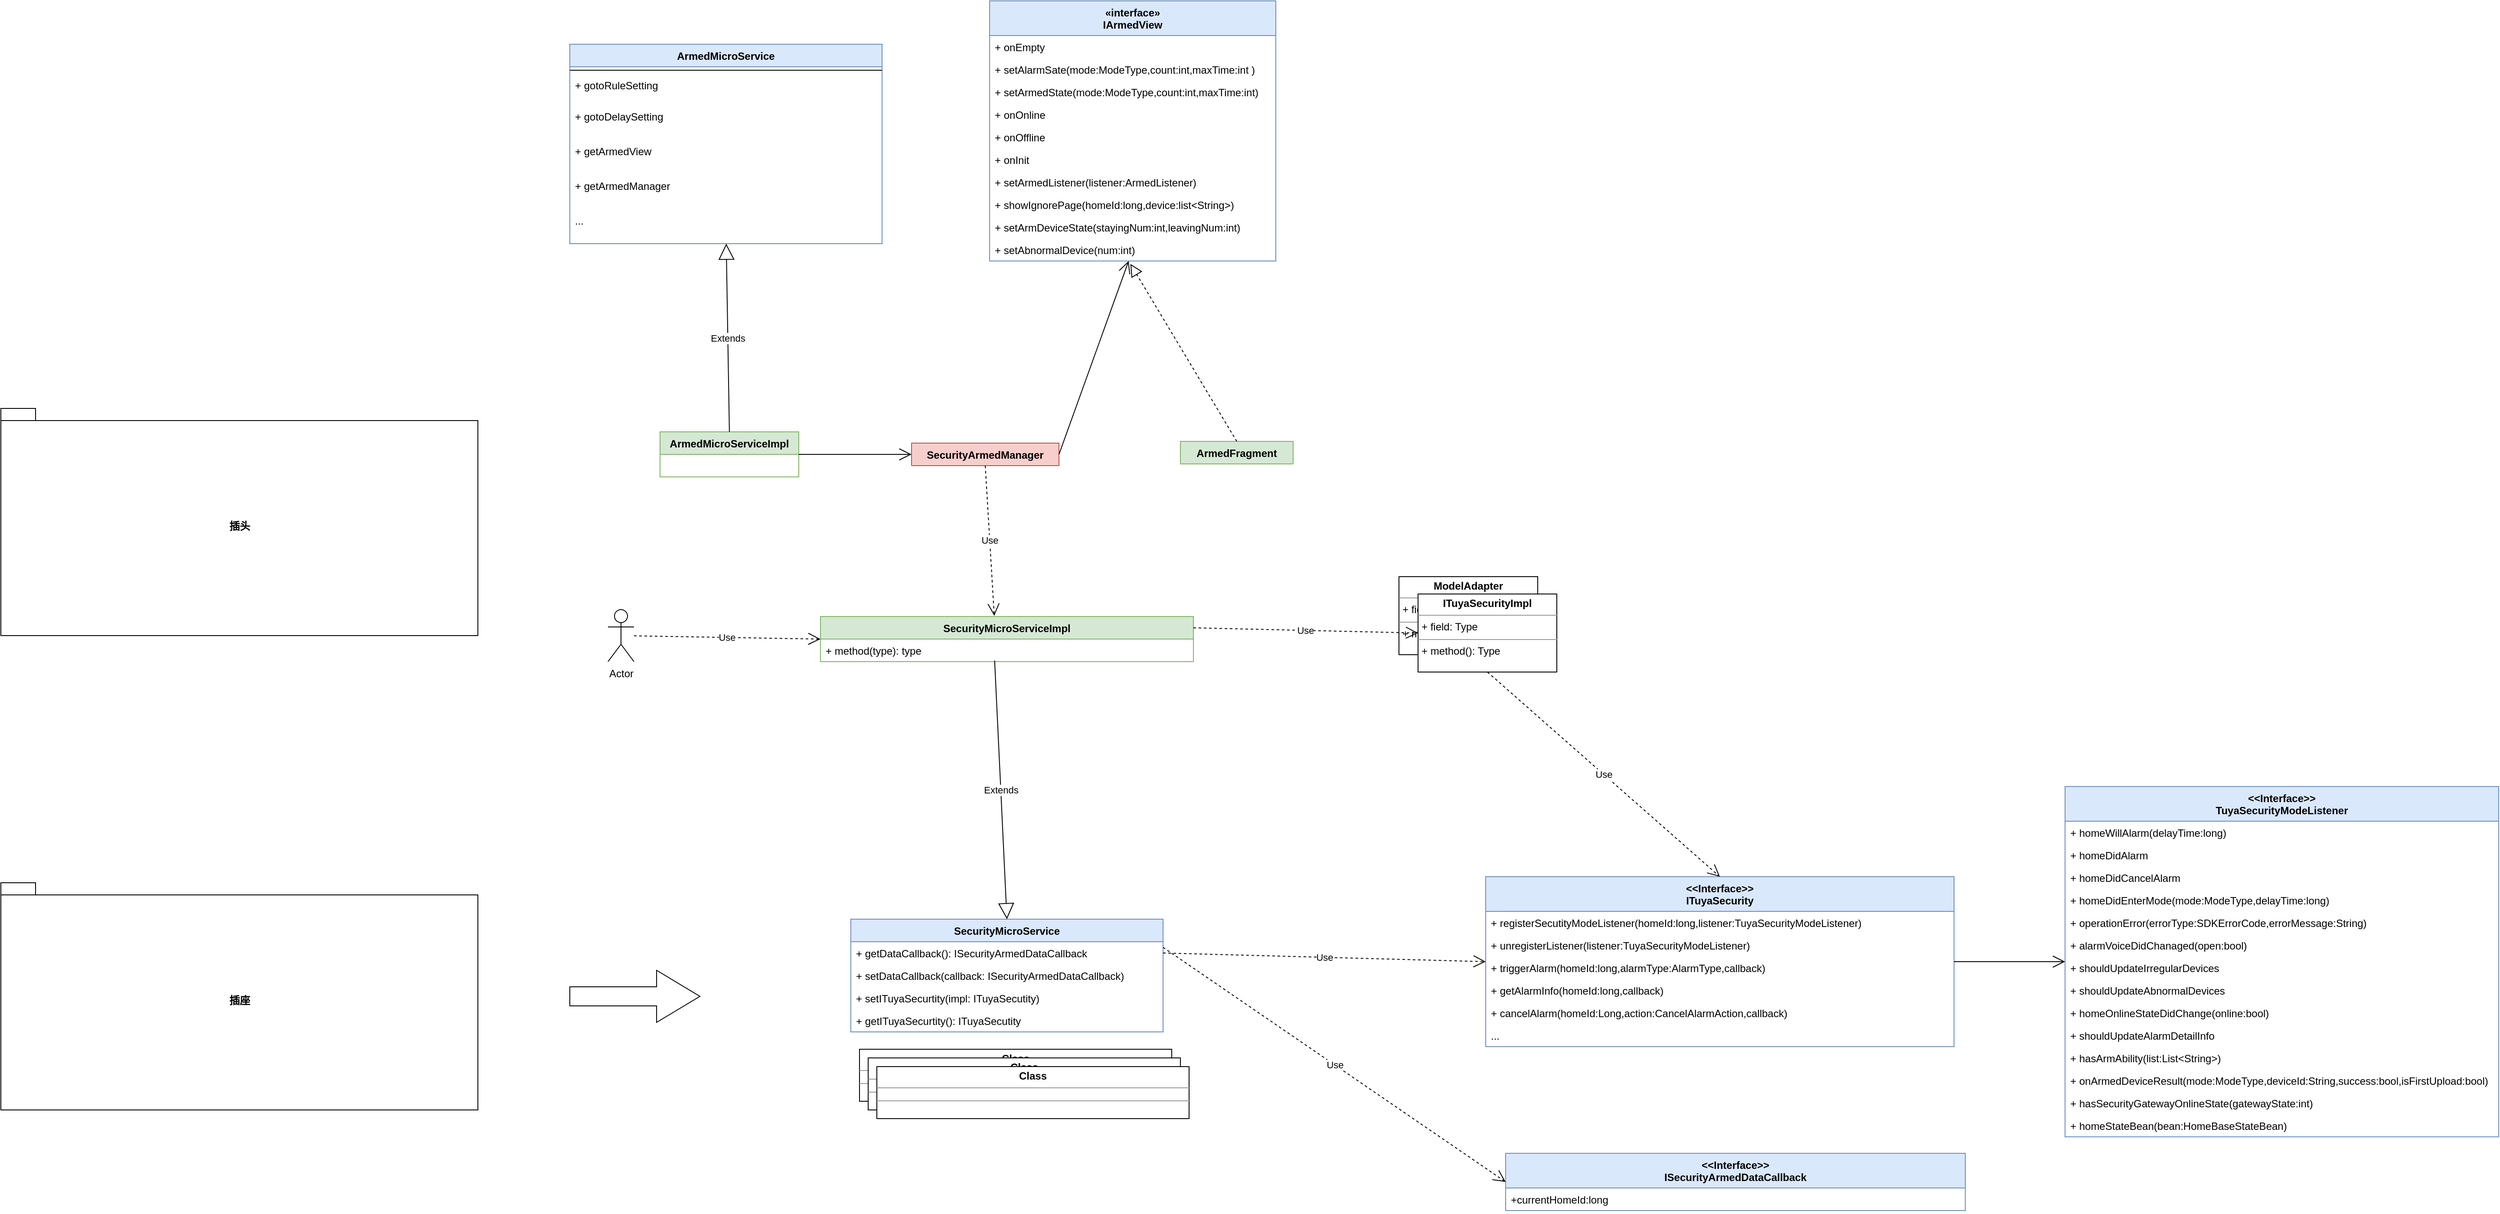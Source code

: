 <mxfile version="15.9.4" type="github"><diagram id="C5RBs43oDa-KdzZeNtuy" name="Page-1"><mxGraphModel dx="5157" dy="-37" grid="1" gridSize="10" guides="1" tooltips="1" connect="1" arrows="1" fold="1" page="1" pageScale="1" pageWidth="827" pageHeight="1169" math="0" shadow="0"><root><mxCell id="WIyWlLk6GJQsqaUBKTNV-0"/><mxCell id="WIyWlLk6GJQsqaUBKTNV-1" parent="WIyWlLk6GJQsqaUBKTNV-0"/><mxCell id="w49pAxF8M9OPk1wEsKyt-19" value="&lt;&lt;Interface&gt;&gt;&#10;ISecurityArmedDataCallback" style="swimlane;fontStyle=1;align=center;verticalAlign=top;childLayout=stackLayout;horizontal=1;startSize=40;horizontalStack=0;resizeParent=1;resizeParentMax=0;resizeLast=0;collapsible=1;marginBottom=0;fillColor=#dae8fc;strokeColor=#6c8ebf;" vertex="1" parent="WIyWlLk6GJQsqaUBKTNV-1"><mxGeometry x="-935" y="2499" width="530" height="66" as="geometry"/></mxCell><mxCell id="w49pAxF8M9OPk1wEsKyt-22" value="+currentHomeId:long" style="text;strokeColor=none;fillColor=none;align=left;verticalAlign=top;spacingLeft=4;spacingRight=4;overflow=hidden;rotatable=0;points=[[0,0.5],[1,0.5]];portConstraint=eastwest;" vertex="1" parent="w49pAxF8M9OPk1wEsKyt-19"><mxGeometry y="40" width="530" height="26" as="geometry"/></mxCell><mxCell id="w49pAxF8M9OPk1wEsKyt-23" value="SecurityMicroService" style="swimlane;fontStyle=1;align=center;verticalAlign=top;childLayout=stackLayout;horizontal=1;startSize=26;horizontalStack=0;resizeParent=1;resizeParentMax=0;resizeLast=0;collapsible=1;marginBottom=0;fillColor=#dae8fc;strokeColor=#6c8ebf;" vertex="1" parent="WIyWlLk6GJQsqaUBKTNV-1"><mxGeometry x="-1690" y="2229" width="360" height="130" as="geometry"/></mxCell><mxCell id="w49pAxF8M9OPk1wEsKyt-26" value="+ getDataCallback(): ISecurityArmedDataCallback" style="text;strokeColor=none;fillColor=none;align=left;verticalAlign=top;spacingLeft=4;spacingRight=4;overflow=hidden;rotatable=0;points=[[0,0.5],[1,0.5]];portConstraint=eastwest;" vertex="1" parent="w49pAxF8M9OPk1wEsKyt-23"><mxGeometry y="26" width="360" height="26" as="geometry"/></mxCell><mxCell id="w49pAxF8M9OPk1wEsKyt-30" value="+ setDataCallback(callback: ISecurityArmedDataCallback)" style="text;strokeColor=none;fillColor=none;align=left;verticalAlign=top;spacingLeft=4;spacingRight=4;overflow=hidden;rotatable=0;points=[[0,0.5],[1,0.5]];portConstraint=eastwest;" vertex="1" parent="w49pAxF8M9OPk1wEsKyt-23"><mxGeometry y="52" width="360" height="26" as="geometry"/></mxCell><mxCell id="w49pAxF8M9OPk1wEsKyt-31" value="+ setITuyaSecurtity(impl: ITuyaSecutity)" style="text;strokeColor=none;fillColor=none;align=left;verticalAlign=top;spacingLeft=4;spacingRight=4;overflow=hidden;rotatable=0;points=[[0,0.5],[1,0.5]];portConstraint=eastwest;" vertex="1" parent="w49pAxF8M9OPk1wEsKyt-23"><mxGeometry y="78" width="360" height="26" as="geometry"/></mxCell><mxCell id="w49pAxF8M9OPk1wEsKyt-40" value="+ getITuyaSecurtity(): ITuyaSecutity" style="text;strokeColor=none;fillColor=none;align=left;verticalAlign=top;spacingLeft=4;spacingRight=4;overflow=hidden;rotatable=0;points=[[0,0.5],[1,0.5]];portConstraint=eastwest;" vertex="1" parent="w49pAxF8M9OPk1wEsKyt-23"><mxGeometry y="104" width="360" height="26" as="geometry"/></mxCell><mxCell id="w49pAxF8M9OPk1wEsKyt-27" value="Use" style="endArrow=open;endSize=12;dashed=1;html=1;rounded=0;exitX=1;exitY=0.25;exitDx=0;exitDy=0;entryX=0;entryY=0.5;entryDx=0;entryDy=0;" edge="1" parent="WIyWlLk6GJQsqaUBKTNV-1" source="w49pAxF8M9OPk1wEsKyt-23" target="w49pAxF8M9OPk1wEsKyt-19"><mxGeometry width="160" relative="1" as="geometry"><mxPoint x="-915" y="2300.0" as="sourcePoint"/><mxPoint x="-605" y="2262" as="targetPoint"/></mxGeometry></mxCell><mxCell id="w49pAxF8M9OPk1wEsKyt-28" value="Use" style="endArrow=open;endSize=12;dashed=1;html=1;rounded=0;exitX=1;exitY=0.5;exitDx=0;exitDy=0;entryX=0;entryY=0.5;entryDx=0;entryDy=0;" edge="1" parent="WIyWlLk6GJQsqaUBKTNV-1" source="w49pAxF8M9OPk1wEsKyt-26" target="w49pAxF8M9OPk1wEsKyt-33"><mxGeometry width="160" relative="1" as="geometry"><mxPoint x="-915" y="2300.0" as="sourcePoint"/><mxPoint x="-915" y="2379" as="targetPoint"/></mxGeometry></mxCell><mxCell id="w49pAxF8M9OPk1wEsKyt-33" value="&lt;&lt;Interface&gt;&gt;&#10;ITuyaSecurity" style="swimlane;fontStyle=1;align=center;verticalAlign=top;childLayout=stackLayout;horizontal=1;startSize=40;horizontalStack=0;resizeParent=1;resizeParentMax=0;resizeLast=0;collapsible=1;marginBottom=0;labelBackgroundColor=none;fontSize=12;fillColor=#dae8fc;strokeColor=#6c8ebf;" vertex="1" parent="WIyWlLk6GJQsqaUBKTNV-1"><mxGeometry x="-958" y="2180" width="540" height="196" as="geometry"><mxRectangle x="-900" y="1740" width="220" height="70" as="alternateBounds"/></mxGeometry></mxCell><mxCell id="w49pAxF8M9OPk1wEsKyt-34" value="+ registerSecutityModeListener(homeId:long,listener:TuyaSecurityModeListener)" style="text;strokeColor=none;fillColor=none;align=left;verticalAlign=top;spacingLeft=4;spacingRight=4;overflow=hidden;rotatable=0;points=[[0,0.5],[1,0.5]];portConstraint=eastwest;labelBackgroundColor=none;fontSize=12;fontColor=default;" vertex="1" parent="w49pAxF8M9OPk1wEsKyt-33"><mxGeometry y="40" width="540" height="26" as="geometry"/></mxCell><mxCell id="w49pAxF8M9OPk1wEsKyt-35" value="+ unregisterListener(listener:TuyaSecurityModeListener)" style="text;strokeColor=none;fillColor=none;align=left;verticalAlign=top;spacingLeft=4;spacingRight=4;overflow=hidden;rotatable=0;points=[[0,0.5],[1,0.5]];portConstraint=eastwest;labelBackgroundColor=none;fontSize=12;fontColor=default;" vertex="1" parent="w49pAxF8M9OPk1wEsKyt-33"><mxGeometry y="66" width="540" height="26" as="geometry"/></mxCell><mxCell id="w49pAxF8M9OPk1wEsKyt-36" value="+ triggerAlarm(homeId:long,alarmType:AlarmType,callback)" style="text;strokeColor=none;fillColor=none;align=left;verticalAlign=top;spacingLeft=4;spacingRight=4;overflow=hidden;rotatable=0;points=[[0,0.5],[1,0.5]];portConstraint=eastwest;labelBackgroundColor=none;fontSize=12;fontColor=default;" vertex="1" parent="w49pAxF8M9OPk1wEsKyt-33"><mxGeometry y="92" width="540" height="26" as="geometry"/></mxCell><mxCell id="w49pAxF8M9OPk1wEsKyt-37" value="+ getAlarmInfo(homeId:long,callback)" style="text;strokeColor=none;fillColor=none;align=left;verticalAlign=top;spacingLeft=4;spacingRight=4;overflow=hidden;rotatable=0;points=[[0,0.5],[1,0.5]];portConstraint=eastwest;labelBackgroundColor=none;fontSize=12;fontColor=default;" vertex="1" parent="w49pAxF8M9OPk1wEsKyt-33"><mxGeometry y="118" width="540" height="26" as="geometry"/></mxCell><mxCell id="w49pAxF8M9OPk1wEsKyt-38" value="+ cancelAlarm(homeId:Long,action:CancelAlarmAction,callback)" style="text;strokeColor=none;fillColor=none;align=left;verticalAlign=top;spacingLeft=4;spacingRight=4;overflow=hidden;rotatable=0;points=[[0,0.5],[1,0.5]];portConstraint=eastwest;labelBackgroundColor=none;fontSize=12;fontColor=default;" vertex="1" parent="w49pAxF8M9OPk1wEsKyt-33"><mxGeometry y="144" width="540" height="26" as="geometry"/></mxCell><mxCell id="w49pAxF8M9OPk1wEsKyt-39" value="..." style="text;strokeColor=none;fillColor=none;align=left;verticalAlign=top;spacingLeft=4;spacingRight=4;overflow=hidden;rotatable=0;points=[[0,0.5],[1,0.5]];portConstraint=eastwest;labelBackgroundColor=none;fontSize=12;fontColor=default;" vertex="1" parent="w49pAxF8M9OPk1wEsKyt-33"><mxGeometry y="170" width="540" height="26" as="geometry"/></mxCell><mxCell id="w49pAxF8M9OPk1wEsKyt-41" value="&lt;p style=&quot;margin:0px;margin-top:4px;text-align:center;&quot;&gt;&lt;b&gt;Class&lt;/b&gt;&lt;/p&gt;&lt;hr size=&quot;1&quot;/&gt;&lt;div style=&quot;height:2px;&quot;&gt;&lt;/div&gt;&lt;hr size=&quot;1&quot;/&gt;&lt;div style=&quot;height:2px;&quot;&gt;&lt;/div&gt;" style="verticalAlign=top;align=left;overflow=fill;fontSize=12;fontFamily=Helvetica;html=1;" vertex="1" parent="WIyWlLk6GJQsqaUBKTNV-1"><mxGeometry x="-1680" y="2379" width="360" height="60" as="geometry"/></mxCell><mxCell id="w49pAxF8M9OPk1wEsKyt-42" value="&lt;p style=&quot;margin:0px;margin-top:4px;text-align:center;&quot;&gt;&lt;b&gt;Class&lt;/b&gt;&lt;/p&gt;&lt;hr size=&quot;1&quot;/&gt;&lt;div style=&quot;height:2px;&quot;&gt;&lt;/div&gt;&lt;hr size=&quot;1&quot;/&gt;&lt;div style=&quot;height:2px;&quot;&gt;&lt;/div&gt;" style="verticalAlign=top;align=left;overflow=fill;fontSize=12;fontFamily=Helvetica;html=1;" vertex="1" parent="WIyWlLk6GJQsqaUBKTNV-1"><mxGeometry x="-1670" y="2389" width="360" height="60" as="geometry"/></mxCell><mxCell id="w49pAxF8M9OPk1wEsKyt-43" value="&lt;p style=&quot;margin:0px;margin-top:4px;text-align:center;&quot;&gt;&lt;b&gt;Class&lt;/b&gt;&lt;/p&gt;&lt;hr size=&quot;1&quot;/&gt;&lt;div style=&quot;height:2px;&quot;&gt;&lt;/div&gt;&lt;hr size=&quot;1&quot;/&gt;&lt;div style=&quot;height:2px;&quot;&gt;&lt;/div&gt;" style="verticalAlign=top;align=left;overflow=fill;fontSize=12;fontFamily=Helvetica;html=1;" vertex="1" parent="WIyWlLk6GJQsqaUBKTNV-1"><mxGeometry x="-1660" y="2399" width="360" height="60" as="geometry"/></mxCell><mxCell id="w49pAxF8M9OPk1wEsKyt-45" value="&lt;&lt;Interface&gt;&gt;&#10;TuyaSecurityModeListener" style="swimlane;fontStyle=1;align=center;verticalAlign=top;childLayout=stackLayout;horizontal=1;startSize=40;horizontalStack=0;resizeParent=1;resizeParentMax=0;resizeLast=0;collapsible=1;marginBottom=0;labelBackgroundColor=none;fontSize=12;fillColor=#dae8fc;strokeColor=#6c8ebf;" vertex="1" parent="WIyWlLk6GJQsqaUBKTNV-1"><mxGeometry x="-290" y="2076" width="500" height="404" as="geometry"><mxRectangle x="-215" y="2267" width="190" height="40" as="alternateBounds"/></mxGeometry></mxCell><mxCell id="w49pAxF8M9OPk1wEsKyt-46" value="+ homeWillAlarm(delayTime:long)" style="text;strokeColor=none;fillColor=none;align=left;verticalAlign=top;spacingLeft=4;spacingRight=4;overflow=hidden;rotatable=0;points=[[0,0.5],[1,0.5]];portConstraint=eastwest;labelBackgroundColor=none;fontSize=12;fontColor=default;" vertex="1" parent="w49pAxF8M9OPk1wEsKyt-45"><mxGeometry y="40" width="500" height="26" as="geometry"/></mxCell><mxCell id="w49pAxF8M9OPk1wEsKyt-47" value="+ homeDidAlarm&#10;" style="text;strokeColor=none;fillColor=none;align=left;verticalAlign=top;spacingLeft=4;spacingRight=4;overflow=hidden;rotatable=0;points=[[0,0.5],[1,0.5]];portConstraint=eastwest;labelBackgroundColor=none;fontSize=12;fontColor=default;" vertex="1" parent="w49pAxF8M9OPk1wEsKyt-45"><mxGeometry y="66" width="500" height="26" as="geometry"/></mxCell><mxCell id="w49pAxF8M9OPk1wEsKyt-48" value="+ homeDidCancelAlarm" style="text;strokeColor=none;fillColor=none;align=left;verticalAlign=top;spacingLeft=4;spacingRight=4;overflow=hidden;rotatable=0;points=[[0,0.5],[1,0.5]];portConstraint=eastwest;labelBackgroundColor=none;fontSize=12;fontColor=default;" vertex="1" parent="w49pAxF8M9OPk1wEsKyt-45"><mxGeometry y="92" width="500" height="26" as="geometry"/></mxCell><mxCell id="w49pAxF8M9OPk1wEsKyt-49" value="+ homeDidEnterMode(mode:ModeType,delayTime:long)" style="text;strokeColor=none;fillColor=none;align=left;verticalAlign=top;spacingLeft=4;spacingRight=4;overflow=hidden;rotatable=0;points=[[0,0.5],[1,0.5]];portConstraint=eastwest;labelBackgroundColor=none;fontSize=12;fontColor=default;" vertex="1" parent="w49pAxF8M9OPk1wEsKyt-45"><mxGeometry y="118" width="500" height="26" as="geometry"/></mxCell><mxCell id="w49pAxF8M9OPk1wEsKyt-50" value="+ operationError(errorType:SDKErrorCode,errorMessage:String)" style="text;strokeColor=none;fillColor=none;align=left;verticalAlign=top;spacingLeft=4;spacingRight=4;overflow=hidden;rotatable=0;points=[[0,0.5],[1,0.5]];portConstraint=eastwest;labelBackgroundColor=none;fontSize=12;fontColor=default;" vertex="1" parent="w49pAxF8M9OPk1wEsKyt-45"><mxGeometry y="144" width="500" height="26" as="geometry"/></mxCell><mxCell id="w49pAxF8M9OPk1wEsKyt-51" value="+ alarmVoiceDidChanaged(open:bool)" style="text;strokeColor=none;fillColor=none;align=left;verticalAlign=top;spacingLeft=4;spacingRight=4;overflow=hidden;rotatable=0;points=[[0,0.5],[1,0.5]];portConstraint=eastwest;labelBackgroundColor=none;fontSize=12;fontColor=default;" vertex="1" parent="w49pAxF8M9OPk1wEsKyt-45"><mxGeometry y="170" width="500" height="26" as="geometry"/></mxCell><mxCell id="w49pAxF8M9OPk1wEsKyt-52" value="+ shouldUpdateIrregularDevices" style="text;strokeColor=none;fillColor=none;align=left;verticalAlign=top;spacingLeft=4;spacingRight=4;overflow=hidden;rotatable=0;points=[[0,0.5],[1,0.5]];portConstraint=eastwest;labelBackgroundColor=none;fontSize=12;fontColor=default;" vertex="1" parent="w49pAxF8M9OPk1wEsKyt-45"><mxGeometry y="196" width="500" height="26" as="geometry"/></mxCell><mxCell id="w49pAxF8M9OPk1wEsKyt-53" value="+ shouldUpdateAbnormalDevices" style="text;strokeColor=none;fillColor=none;align=left;verticalAlign=top;spacingLeft=4;spacingRight=4;overflow=hidden;rotatable=0;points=[[0,0.5],[1,0.5]];portConstraint=eastwest;labelBackgroundColor=none;fontSize=12;fontColor=default;" vertex="1" parent="w49pAxF8M9OPk1wEsKyt-45"><mxGeometry y="222" width="500" height="26" as="geometry"/></mxCell><mxCell id="w49pAxF8M9OPk1wEsKyt-54" value="+ homeOnlineStateDidChange(online:bool)" style="text;strokeColor=none;fillColor=none;align=left;verticalAlign=top;spacingLeft=4;spacingRight=4;overflow=hidden;rotatable=0;points=[[0,0.5],[1,0.5]];portConstraint=eastwest;labelBackgroundColor=none;fontSize=12;fontColor=default;" vertex="1" parent="w49pAxF8M9OPk1wEsKyt-45"><mxGeometry y="248" width="500" height="26" as="geometry"/></mxCell><mxCell id="w49pAxF8M9OPk1wEsKyt-55" value="+ shouldUpdateAlarmDetailInfo" style="text;strokeColor=none;fillColor=none;align=left;verticalAlign=top;spacingLeft=4;spacingRight=4;overflow=hidden;rotatable=0;points=[[0,0.5],[1,0.5]];portConstraint=eastwest;labelBackgroundColor=none;fontSize=12;fontColor=default;" vertex="1" parent="w49pAxF8M9OPk1wEsKyt-45"><mxGeometry y="274" width="500" height="26" as="geometry"/></mxCell><mxCell id="w49pAxF8M9OPk1wEsKyt-56" value="+ hasArmAbility(list:List&lt;String&gt;)" style="text;strokeColor=none;fillColor=none;align=left;verticalAlign=top;spacingLeft=4;spacingRight=4;overflow=hidden;rotatable=0;points=[[0,0.5],[1,0.5]];portConstraint=eastwest;labelBackgroundColor=none;fontSize=12;fontColor=default;" vertex="1" parent="w49pAxF8M9OPk1wEsKyt-45"><mxGeometry y="300" width="500" height="26" as="geometry"/></mxCell><mxCell id="w49pAxF8M9OPk1wEsKyt-57" value="+ onArmedDeviceResult(mode:ModeType,deviceId:String,success:bool,isFirstUpload:bool)" style="text;strokeColor=none;fillColor=none;align=left;verticalAlign=top;spacingLeft=4;spacingRight=4;overflow=hidden;rotatable=0;points=[[0,0.5],[1,0.5]];portConstraint=eastwest;labelBackgroundColor=none;fontSize=12;fontColor=default;" vertex="1" parent="w49pAxF8M9OPk1wEsKyt-45"><mxGeometry y="326" width="500" height="26" as="geometry"/></mxCell><mxCell id="w49pAxF8M9OPk1wEsKyt-58" value="+ hasSecurityGatewayOnlineState(gatewayState:int)" style="text;strokeColor=none;fillColor=none;align=left;verticalAlign=top;spacingLeft=4;spacingRight=4;overflow=hidden;rotatable=0;points=[[0,0.5],[1,0.5]];portConstraint=eastwest;labelBackgroundColor=none;fontSize=12;fontColor=default;" vertex="1" parent="w49pAxF8M9OPk1wEsKyt-45"><mxGeometry y="352" width="500" height="26" as="geometry"/></mxCell><mxCell id="w49pAxF8M9OPk1wEsKyt-59" value="+ homeStateBean(bean:HomeBaseStateBean)" style="text;strokeColor=none;fillColor=none;align=left;verticalAlign=top;spacingLeft=4;spacingRight=4;overflow=hidden;rotatable=0;points=[[0,0.5],[1,0.5]];portConstraint=eastwest;labelBackgroundColor=none;fontSize=12;fontColor=default;" vertex="1" parent="w49pAxF8M9OPk1wEsKyt-45"><mxGeometry y="378" width="500" height="26" as="geometry"/></mxCell><mxCell id="w49pAxF8M9OPk1wEsKyt-60" value="" style="endArrow=open;endFill=1;endSize=12;html=1;rounded=0;exitX=1;exitY=0.5;exitDx=0;exitDy=0;entryX=0;entryY=0.5;entryDx=0;entryDy=0;" edge="1" parent="WIyWlLk6GJQsqaUBKTNV-1" source="w49pAxF8M9OPk1wEsKyt-33" target="w49pAxF8M9OPk1wEsKyt-45"><mxGeometry width="160" relative="1" as="geometry"><mxPoint x="-425" y="2369" as="sourcePoint"/><mxPoint x="-265" y="2369" as="targetPoint"/></mxGeometry></mxCell><mxCell id="w49pAxF8M9OPk1wEsKyt-61" value="SecurityArmedManager" style="swimlane;fontStyle=1;align=center;verticalAlign=top;childLayout=stackLayout;horizontal=1;startSize=26;horizontalStack=0;resizeParent=1;resizeParentMax=0;resizeLast=0;collapsible=1;marginBottom=0;labelBackgroundColor=none;fontSize=12;fillColor=#f8cecc;strokeColor=#b85450;" vertex="1" collapsed="1" parent="WIyWlLk6GJQsqaUBKTNV-1"><mxGeometry x="-1620" y="1680" width="170" height="26" as="geometry"><mxRectangle x="-690" y="1300" width="210" height="60" as="alternateBounds"/></mxGeometry></mxCell><mxCell id="w49pAxF8M9OPk1wEsKyt-62" value="" style="line;strokeWidth=1;fillColor=none;align=left;verticalAlign=middle;spacingTop=-1;spacingLeft=3;spacingRight=3;rotatable=0;labelPosition=right;points=[];portConstraint=eastwest;labelBackgroundColor=none;fontSize=12;fontColor=default;" vertex="1" parent="w49pAxF8M9OPk1wEsKyt-61"><mxGeometry y="26" width="170" height="8" as="geometry"/></mxCell><mxCell id="w49pAxF8M9OPk1wEsKyt-63" value="+ method(type): type" style="text;strokeColor=none;fillColor=none;align=left;verticalAlign=top;spacingLeft=4;spacingRight=4;overflow=hidden;rotatable=0;points=[[0,0.5],[1,0.5]];portConstraint=eastwest;labelBackgroundColor=none;fontSize=12;fontColor=default;" vertex="1" parent="w49pAxF8M9OPk1wEsKyt-61"><mxGeometry y="34" width="170" height="26" as="geometry"/></mxCell><mxCell id="w49pAxF8M9OPk1wEsKyt-66" value="«interface»&#10;IArmedView" style="swimlane;fontStyle=1;align=center;verticalAlign=top;childLayout=stackLayout;horizontal=1;startSize=40;horizontalStack=0;resizeParent=1;resizeParentMax=0;resizeLast=0;collapsible=1;marginBottom=0;labelBackgroundColor=none;fontSize=12;fillColor=#dae8fc;strokeColor=#6c8ebf;" vertex="1" parent="WIyWlLk6GJQsqaUBKTNV-1"><mxGeometry x="-1530" y="1170" width="330" height="300" as="geometry"><mxRectangle x="-780" y="1313" width="160" height="60" as="alternateBounds"/></mxGeometry></mxCell><mxCell id="w49pAxF8M9OPk1wEsKyt-67" value="+ onEmpty" style="text;strokeColor=none;fillColor=none;align=left;verticalAlign=top;spacingLeft=4;spacingRight=4;overflow=hidden;rotatable=0;points=[[0,0.5],[1,0.5]];portConstraint=eastwest;labelBackgroundColor=none;fontSize=12;fontColor=default;" vertex="1" parent="w49pAxF8M9OPk1wEsKyt-66"><mxGeometry y="40" width="330" height="26" as="geometry"/></mxCell><mxCell id="w49pAxF8M9OPk1wEsKyt-68" value="+ setAlarmSate(mode:ModeType,count:int,maxTime:int )" style="text;strokeColor=none;fillColor=none;align=left;verticalAlign=top;spacingLeft=4;spacingRight=4;overflow=hidden;rotatable=0;points=[[0,0.5],[1,0.5]];portConstraint=eastwest;labelBackgroundColor=none;fontSize=12;fontColor=default;" vertex="1" parent="w49pAxF8M9OPk1wEsKyt-66"><mxGeometry y="66" width="330" height="26" as="geometry"/></mxCell><mxCell id="w49pAxF8M9OPk1wEsKyt-69" value="+ setArmedState(mode:ModeType,count:int,maxTime:int)" style="text;strokeColor=none;fillColor=none;align=left;verticalAlign=top;spacingLeft=4;spacingRight=4;overflow=hidden;rotatable=0;points=[[0,0.5],[1,0.5]];portConstraint=eastwest;labelBackgroundColor=none;fontSize=12;fontColor=default;" vertex="1" parent="w49pAxF8M9OPk1wEsKyt-66"><mxGeometry y="92" width="330" height="26" as="geometry"/></mxCell><mxCell id="w49pAxF8M9OPk1wEsKyt-70" value="+ onOnline" style="text;strokeColor=none;fillColor=none;align=left;verticalAlign=top;spacingLeft=4;spacingRight=4;overflow=hidden;rotatable=0;points=[[0,0.5],[1,0.5]];portConstraint=eastwest;labelBackgroundColor=none;fontSize=12;fontColor=default;" vertex="1" parent="w49pAxF8M9OPk1wEsKyt-66"><mxGeometry y="118" width="330" height="26" as="geometry"/></mxCell><mxCell id="w49pAxF8M9OPk1wEsKyt-71" value="+ onOffline" style="text;strokeColor=none;fillColor=none;align=left;verticalAlign=top;spacingLeft=4;spacingRight=4;overflow=hidden;rotatable=0;points=[[0,0.5],[1,0.5]];portConstraint=eastwest;labelBackgroundColor=none;fontSize=12;fontColor=default;" vertex="1" parent="w49pAxF8M9OPk1wEsKyt-66"><mxGeometry y="144" width="330" height="26" as="geometry"/></mxCell><mxCell id="w49pAxF8M9OPk1wEsKyt-72" value="+ onInit" style="text;strokeColor=none;fillColor=none;align=left;verticalAlign=top;spacingLeft=4;spacingRight=4;overflow=hidden;rotatable=0;points=[[0,0.5],[1,0.5]];portConstraint=eastwest;labelBackgroundColor=none;fontSize=12;fontColor=default;" vertex="1" parent="w49pAxF8M9OPk1wEsKyt-66"><mxGeometry y="170" width="330" height="26" as="geometry"/></mxCell><mxCell id="w49pAxF8M9OPk1wEsKyt-73" value="+ setArmedListener(listener:ArmedListener)" style="text;strokeColor=none;fillColor=none;align=left;verticalAlign=top;spacingLeft=4;spacingRight=4;overflow=hidden;rotatable=0;points=[[0,0.5],[1,0.5]];portConstraint=eastwest;labelBackgroundColor=none;fontSize=12;fontColor=default;" vertex="1" parent="w49pAxF8M9OPk1wEsKyt-66"><mxGeometry y="196" width="330" height="26" as="geometry"/></mxCell><mxCell id="w49pAxF8M9OPk1wEsKyt-74" value="+ showIgnorePage(homeId:long,device:list&lt;String&gt;)" style="text;strokeColor=none;fillColor=none;align=left;verticalAlign=top;spacingLeft=4;spacingRight=4;overflow=hidden;rotatable=0;points=[[0,0.5],[1,0.5]];portConstraint=eastwest;labelBackgroundColor=none;fontSize=12;fontColor=default;" vertex="1" parent="w49pAxF8M9OPk1wEsKyt-66"><mxGeometry y="222" width="330" height="26" as="geometry"/></mxCell><mxCell id="w49pAxF8M9OPk1wEsKyt-75" value="+ setArmDeviceState(stayingNum:int,leavingNum:int)" style="text;strokeColor=none;fillColor=none;align=left;verticalAlign=top;spacingLeft=4;spacingRight=4;overflow=hidden;rotatable=0;points=[[0,0.5],[1,0.5]];portConstraint=eastwest;labelBackgroundColor=none;fontSize=12;fontColor=default;" vertex="1" parent="w49pAxF8M9OPk1wEsKyt-66"><mxGeometry y="248" width="330" height="26" as="geometry"/></mxCell><mxCell id="w49pAxF8M9OPk1wEsKyt-76" value="+ setAbnormalDevice(num:int)" style="text;strokeColor=none;fillColor=none;align=left;verticalAlign=top;spacingLeft=4;spacingRight=4;overflow=hidden;rotatable=0;points=[[0,0.5],[1,0.5]];portConstraint=eastwest;labelBackgroundColor=none;fontSize=12;fontColor=default;" vertex="1" parent="w49pAxF8M9OPk1wEsKyt-66"><mxGeometry y="274" width="330" height="26" as="geometry"/></mxCell><mxCell id="w49pAxF8M9OPk1wEsKyt-77" value="" style="endArrow=open;endFill=1;endSize=12;html=1;rounded=0;exitX=1;exitY=0.5;exitDx=0;exitDy=0;" edge="1" parent="WIyWlLk6GJQsqaUBKTNV-1" source="w49pAxF8M9OPk1wEsKyt-63" target="w49pAxF8M9OPk1wEsKyt-76"><mxGeometry width="160" relative="1" as="geometry"><mxPoint x="60" y="1310" as="sourcePoint"/><mxPoint x="220" y="1310" as="targetPoint"/></mxGeometry></mxCell><mxCell id="w49pAxF8M9OPk1wEsKyt-78" value="ArmedFragment" style="swimlane;fontStyle=1;align=center;verticalAlign=top;childLayout=stackLayout;horizontal=1;startSize=26;horizontalStack=0;resizeParent=1;resizeParentMax=0;resizeLast=0;collapsible=1;marginBottom=0;labelBackgroundColor=none;fontSize=12;fillColor=#d5e8d4;strokeColor=#82b366;" vertex="1" collapsed="1" parent="WIyWlLk6GJQsqaUBKTNV-1"><mxGeometry x="-1310" y="1678" width="130" height="26" as="geometry"><mxRectangle x="682" y="350" width="160" height="86" as="alternateBounds"/></mxGeometry></mxCell><mxCell id="w49pAxF8M9OPk1wEsKyt-79" value="+ field: type" style="text;strokeColor=none;fillColor=none;align=left;verticalAlign=top;spacingLeft=4;spacingRight=4;overflow=hidden;rotatable=0;points=[[0,0.5],[1,0.5]];portConstraint=eastwest;labelBackgroundColor=none;fontSize=12;fontColor=default;" vertex="1" parent="w49pAxF8M9OPk1wEsKyt-78"><mxGeometry y="26" width="130" height="26" as="geometry"/></mxCell><mxCell id="w49pAxF8M9OPk1wEsKyt-80" value="" style="line;strokeWidth=1;fillColor=none;align=left;verticalAlign=middle;spacingTop=-1;spacingLeft=3;spacingRight=3;rotatable=0;labelPosition=right;points=[];portConstraint=eastwest;labelBackgroundColor=none;fontSize=12;fontColor=default;" vertex="1" parent="w49pAxF8M9OPk1wEsKyt-78"><mxGeometry y="52" width="130" height="8" as="geometry"/></mxCell><mxCell id="w49pAxF8M9OPk1wEsKyt-81" value="+ method(type): type" style="text;strokeColor=none;fillColor=none;align=left;verticalAlign=top;spacingLeft=4;spacingRight=4;overflow=hidden;rotatable=0;points=[[0,0.5],[1,0.5]];portConstraint=eastwest;labelBackgroundColor=none;fontSize=12;fontColor=default;" vertex="1" parent="w49pAxF8M9OPk1wEsKyt-78"><mxGeometry y="60" width="130" height="26" as="geometry"/></mxCell><mxCell id="w49pAxF8M9OPk1wEsKyt-86" value="&lt;p style=&quot;margin: 0px ; margin-top: 4px ; text-align: center&quot;&gt;&lt;b&gt;ModelAdapter&lt;/b&gt;&lt;/p&gt;&lt;hr size=&quot;1&quot;&gt;&lt;p style=&quot;margin: 0px ; margin-left: 4px&quot;&gt;+ field: Type&lt;/p&gt;&lt;hr size=&quot;1&quot;&gt;&lt;p style=&quot;margin: 0px ; margin-left: 4px&quot;&gt;+ method(): Type&lt;/p&gt;" style="verticalAlign=top;align=left;overflow=fill;fontSize=12;fontFamily=Helvetica;html=1;" vertex="1" parent="WIyWlLk6GJQsqaUBKTNV-1"><mxGeometry x="-1058" y="1834" width="160" height="90" as="geometry"/></mxCell><mxCell id="w49pAxF8M9OPk1wEsKyt-87" value="&lt;p style=&quot;margin: 0px ; margin-top: 4px ; text-align: center&quot;&gt;&lt;span style=&quot;font-weight: 700&quot;&gt;ITuyaSecurityImpl&lt;/span&gt;&lt;br&gt;&lt;/p&gt;&lt;hr size=&quot;1&quot;&gt;&lt;p style=&quot;margin: 0px ; margin-left: 4px&quot;&gt;+ field: Type&lt;/p&gt;&lt;hr size=&quot;1&quot;&gt;&lt;p style=&quot;margin: 0px ; margin-left: 4px&quot;&gt;+ method(): Type&lt;/p&gt;" style="verticalAlign=top;align=left;overflow=fill;fontSize=12;fontFamily=Helvetica;html=1;" vertex="1" parent="WIyWlLk6GJQsqaUBKTNV-1"><mxGeometry x="-1036" y="1854" width="160" height="90" as="geometry"/></mxCell><mxCell id="w49pAxF8M9OPk1wEsKyt-88" value="Use" style="endArrow=open;endSize=12;dashed=1;html=1;rounded=0;exitX=0.5;exitY=1;exitDx=0;exitDy=0;entryX=0.5;entryY=0;entryDx=0;entryDy=0;" edge="1" parent="WIyWlLk6GJQsqaUBKTNV-1" source="w49pAxF8M9OPk1wEsKyt-87" target="w49pAxF8M9OPk1wEsKyt-33"><mxGeometry width="160" relative="1" as="geometry"><mxPoint x="-760" y="1670" as="sourcePoint"/><mxPoint x="-600" y="1670" as="targetPoint"/></mxGeometry></mxCell><mxCell id="w49pAxF8M9OPk1wEsKyt-91" value="插座" style="shape=folder;fontStyle=1;spacingTop=10;tabWidth=40;tabHeight=14;tabPosition=left;html=1;" vertex="1" parent="WIyWlLk6GJQsqaUBKTNV-1"><mxGeometry x="-2670" y="2187" width="550" height="262" as="geometry"/></mxCell><mxCell id="w49pAxF8M9OPk1wEsKyt-95" value="" style="shape=singleArrow;whiteSpace=wrap;html=1;arrowWidth=0.367;arrowSize=0.333;" vertex="1" parent="WIyWlLk6GJQsqaUBKTNV-1"><mxGeometry x="-2014" y="2288" width="150" height="60" as="geometry"/></mxCell><mxCell id="w49pAxF8M9OPk1wEsKyt-96" value="ArmedMicroService" style="swimlane;fontStyle=1;align=center;verticalAlign=top;childLayout=stackLayout;horizontal=1;startSize=26;horizontalStack=0;resizeParent=1;resizeParentMax=0;resizeLast=0;collapsible=1;marginBottom=0;fillColor=#dae8fc;strokeColor=#6c8ebf;" vertex="1" parent="WIyWlLk6GJQsqaUBKTNV-1"><mxGeometry x="-2014" y="1220" width="360" height="230" as="geometry"/></mxCell><mxCell id="w49pAxF8M9OPk1wEsKyt-98" value="" style="line;strokeWidth=1;fillColor=none;align=left;verticalAlign=middle;spacingTop=-1;spacingLeft=3;spacingRight=3;rotatable=0;labelPosition=right;points=[];portConstraint=eastwest;" vertex="1" parent="w49pAxF8M9OPk1wEsKyt-96"><mxGeometry y="26" width="360" height="8" as="geometry"/></mxCell><mxCell id="w49pAxF8M9OPk1wEsKyt-99" value="+ gotoRuleSetting" style="text;strokeColor=none;fillColor=none;align=left;verticalAlign=top;spacingLeft=4;spacingRight=4;overflow=hidden;rotatable=0;points=[[0,0.5],[1,0.5]];portConstraint=eastwest;" vertex="1" parent="w49pAxF8M9OPk1wEsKyt-96"><mxGeometry y="34" width="360" height="36" as="geometry"/></mxCell><mxCell id="w49pAxF8M9OPk1wEsKyt-106" value="+ gotoDelaySetting" style="text;strokeColor=none;fillColor=none;align=left;verticalAlign=top;spacingLeft=4;spacingRight=4;overflow=hidden;rotatable=0;points=[[0,0.5],[1,0.5]];portConstraint=eastwest;" vertex="1" parent="w49pAxF8M9OPk1wEsKyt-96"><mxGeometry y="70" width="360" height="40" as="geometry"/></mxCell><mxCell id="w49pAxF8M9OPk1wEsKyt-107" value="+ getArmedView" style="text;strokeColor=none;fillColor=none;align=left;verticalAlign=top;spacingLeft=4;spacingRight=4;overflow=hidden;rotatable=0;points=[[0,0.5],[1,0.5]];portConstraint=eastwest;" vertex="1" parent="w49pAxF8M9OPk1wEsKyt-96"><mxGeometry y="110" width="360" height="40" as="geometry"/></mxCell><mxCell id="w49pAxF8M9OPk1wEsKyt-125" value="+ getArmedManager&#10;" style="text;strokeColor=none;fillColor=none;align=left;verticalAlign=top;spacingLeft=4;spacingRight=4;overflow=hidden;rotatable=0;points=[[0,0.5],[1,0.5]];portConstraint=eastwest;" vertex="1" parent="w49pAxF8M9OPk1wEsKyt-96"><mxGeometry y="150" width="360" height="40" as="geometry"/></mxCell><mxCell id="w49pAxF8M9OPk1wEsKyt-108" value="..." style="text;strokeColor=none;fillColor=none;align=left;verticalAlign=top;spacingLeft=4;spacingRight=4;overflow=hidden;rotatable=0;points=[[0,0.5],[1,0.5]];portConstraint=eastwest;" vertex="1" parent="w49pAxF8M9OPk1wEsKyt-96"><mxGeometry y="190" width="360" height="40" as="geometry"/></mxCell><mxCell id="w49pAxF8M9OPk1wEsKyt-128" value="SecurityMicroServiceImpl" style="swimlane;fontStyle=1;align=center;verticalAlign=top;childLayout=stackLayout;horizontal=1;startSize=26;horizontalStack=0;resizeParent=1;resizeParentMax=0;resizeLast=0;collapsible=1;marginBottom=0;fillColor=#d5e8d4;strokeColor=#82b366;" vertex="1" parent="WIyWlLk6GJQsqaUBKTNV-1"><mxGeometry x="-1725" y="1880" width="430" height="52" as="geometry"/></mxCell><mxCell id="w49pAxF8M9OPk1wEsKyt-131" value="+ method(type): type" style="text;strokeColor=none;fillColor=none;align=left;verticalAlign=top;spacingLeft=4;spacingRight=4;overflow=hidden;rotatable=0;points=[[0,0.5],[1,0.5]];portConstraint=eastwest;" vertex="1" parent="w49pAxF8M9OPk1wEsKyt-128"><mxGeometry y="26" width="430" height="26" as="geometry"/></mxCell><mxCell id="w49pAxF8M9OPk1wEsKyt-132" value="Extends" style="endArrow=block;endSize=16;endFill=0;html=1;rounded=0;exitX=0.467;exitY=0.952;exitDx=0;exitDy=0;exitPerimeter=0;entryX=0.5;entryY=0;entryDx=0;entryDy=0;" edge="1" parent="WIyWlLk6GJQsqaUBKTNV-1" source="w49pAxF8M9OPk1wEsKyt-131" target="w49pAxF8M9OPk1wEsKyt-23"><mxGeometry width="160" relative="1" as="geometry"><mxPoint x="-1260" y="2100" as="sourcePoint"/><mxPoint x="-1100" y="2100" as="targetPoint"/></mxGeometry></mxCell><mxCell id="w49pAxF8M9OPk1wEsKyt-134" value="Use" style="endArrow=open;endSize=12;dashed=1;html=1;rounded=0;exitX=0.5;exitY=1;exitDx=0;exitDy=0;entryX=0.466;entryY=-0.016;entryDx=0;entryDy=0;entryPerimeter=0;" edge="1" parent="WIyWlLk6GJQsqaUBKTNV-1" source="w49pAxF8M9OPk1wEsKyt-61" target="w49pAxF8M9OPk1wEsKyt-128"><mxGeometry width="160" relative="1" as="geometry"><mxPoint x="-1450" y="1890" as="sourcePoint"/><mxPoint x="-1290" y="1890" as="targetPoint"/></mxGeometry></mxCell><mxCell id="w49pAxF8M9OPk1wEsKyt-135" value="ArmedMicroServiceImpl&#10;" style="swimlane;fontStyle=1;align=center;verticalAlign=top;childLayout=stackLayout;horizontal=1;startSize=26;horizontalStack=0;resizeParent=1;resizeParentMax=0;resizeLast=0;collapsible=1;marginBottom=0;fillColor=#d5e8d4;strokeColor=#82b366;" vertex="1" parent="WIyWlLk6GJQsqaUBKTNV-1"><mxGeometry x="-1910" y="1667" width="160" height="52" as="geometry"/></mxCell><mxCell id="w49pAxF8M9OPk1wEsKyt-141" value="Extends" style="endArrow=block;endSize=16;endFill=0;html=1;rounded=0;exitX=0.5;exitY=0;exitDx=0;exitDy=0;" edge="1" parent="WIyWlLk6GJQsqaUBKTNV-1" source="w49pAxF8M9OPk1wEsKyt-135" target="w49pAxF8M9OPk1wEsKyt-108"><mxGeometry width="160" relative="1" as="geometry"><mxPoint x="-1480" y="1671" as="sourcePoint"/><mxPoint x="-1320" y="1671" as="targetPoint"/></mxGeometry></mxCell><mxCell id="w49pAxF8M9OPk1wEsKyt-142" value="" style="endArrow=open;endFill=1;endSize=12;html=1;rounded=0;exitX=1;exitY=0.5;exitDx=0;exitDy=0;entryX=0;entryY=0.5;entryDx=0;entryDy=0;" edge="1" parent="WIyWlLk6GJQsqaUBKTNV-1" source="w49pAxF8M9OPk1wEsKyt-135" target="w49pAxF8M9OPk1wEsKyt-61"><mxGeometry width="160" relative="1" as="geometry"><mxPoint x="-1500" y="1880" as="sourcePoint"/><mxPoint x="-1410" y="1670" as="targetPoint"/></mxGeometry></mxCell><mxCell id="w49pAxF8M9OPk1wEsKyt-147" value="Use" style="endArrow=open;endSize=12;dashed=1;html=1;rounded=0;exitX=1;exitY=0.25;exitDx=0;exitDy=0;entryX=0;entryY=0.5;entryDx=0;entryDy=0;" edge="1" parent="WIyWlLk6GJQsqaUBKTNV-1" source="w49pAxF8M9OPk1wEsKyt-128" target="w49pAxF8M9OPk1wEsKyt-87"><mxGeometry width="160" relative="1" as="geometry"><mxPoint x="-1250" y="1938.18" as="sourcePoint"/><mxPoint x="-1090" y="1938.18" as="targetPoint"/></mxGeometry></mxCell><mxCell id="w49pAxF8M9OPk1wEsKyt-150" value="Actor" style="shape=umlActor;verticalLabelPosition=bottom;verticalAlign=top;html=1;" vertex="1" parent="WIyWlLk6GJQsqaUBKTNV-1"><mxGeometry x="-1970" y="1872" width="30" height="60" as="geometry"/></mxCell><mxCell id="w49pAxF8M9OPk1wEsKyt-151" value="Use" style="endArrow=open;endSize=12;dashed=1;html=1;rounded=0;entryX=0;entryY=0.5;entryDx=0;entryDy=0;" edge="1" parent="WIyWlLk6GJQsqaUBKTNV-1" source="w49pAxF8M9OPk1wEsKyt-150" target="w49pAxF8M9OPk1wEsKyt-128"><mxGeometry width="160" relative="1" as="geometry"><mxPoint x="-1530" y="2140" as="sourcePoint"/><mxPoint x="-1370" y="2140" as="targetPoint"/></mxGeometry></mxCell><mxCell id="w49pAxF8M9OPk1wEsKyt-152" value="" style="endArrow=block;dashed=1;endFill=0;endSize=12;html=1;rounded=0;exitX=0.5;exitY=0;exitDx=0;exitDy=0;entryX=0.492;entryY=1.128;entryDx=0;entryDy=0;entryPerimeter=0;" edge="1" parent="WIyWlLk6GJQsqaUBKTNV-1" source="w49pAxF8M9OPk1wEsKyt-78" target="w49pAxF8M9OPk1wEsKyt-76"><mxGeometry width="160" relative="1" as="geometry"><mxPoint x="-1680" y="1600" as="sourcePoint"/><mxPoint x="-1520" y="1600" as="targetPoint"/></mxGeometry></mxCell><mxCell id="w49pAxF8M9OPk1wEsKyt-153" value="插头" style="shape=folder;fontStyle=1;spacingTop=10;tabWidth=40;tabHeight=14;tabPosition=left;html=1;" vertex="1" parent="WIyWlLk6GJQsqaUBKTNV-1"><mxGeometry x="-2670" y="1640" width="550" height="262" as="geometry"/></mxCell></root></mxGraphModel></diagram></mxfile>